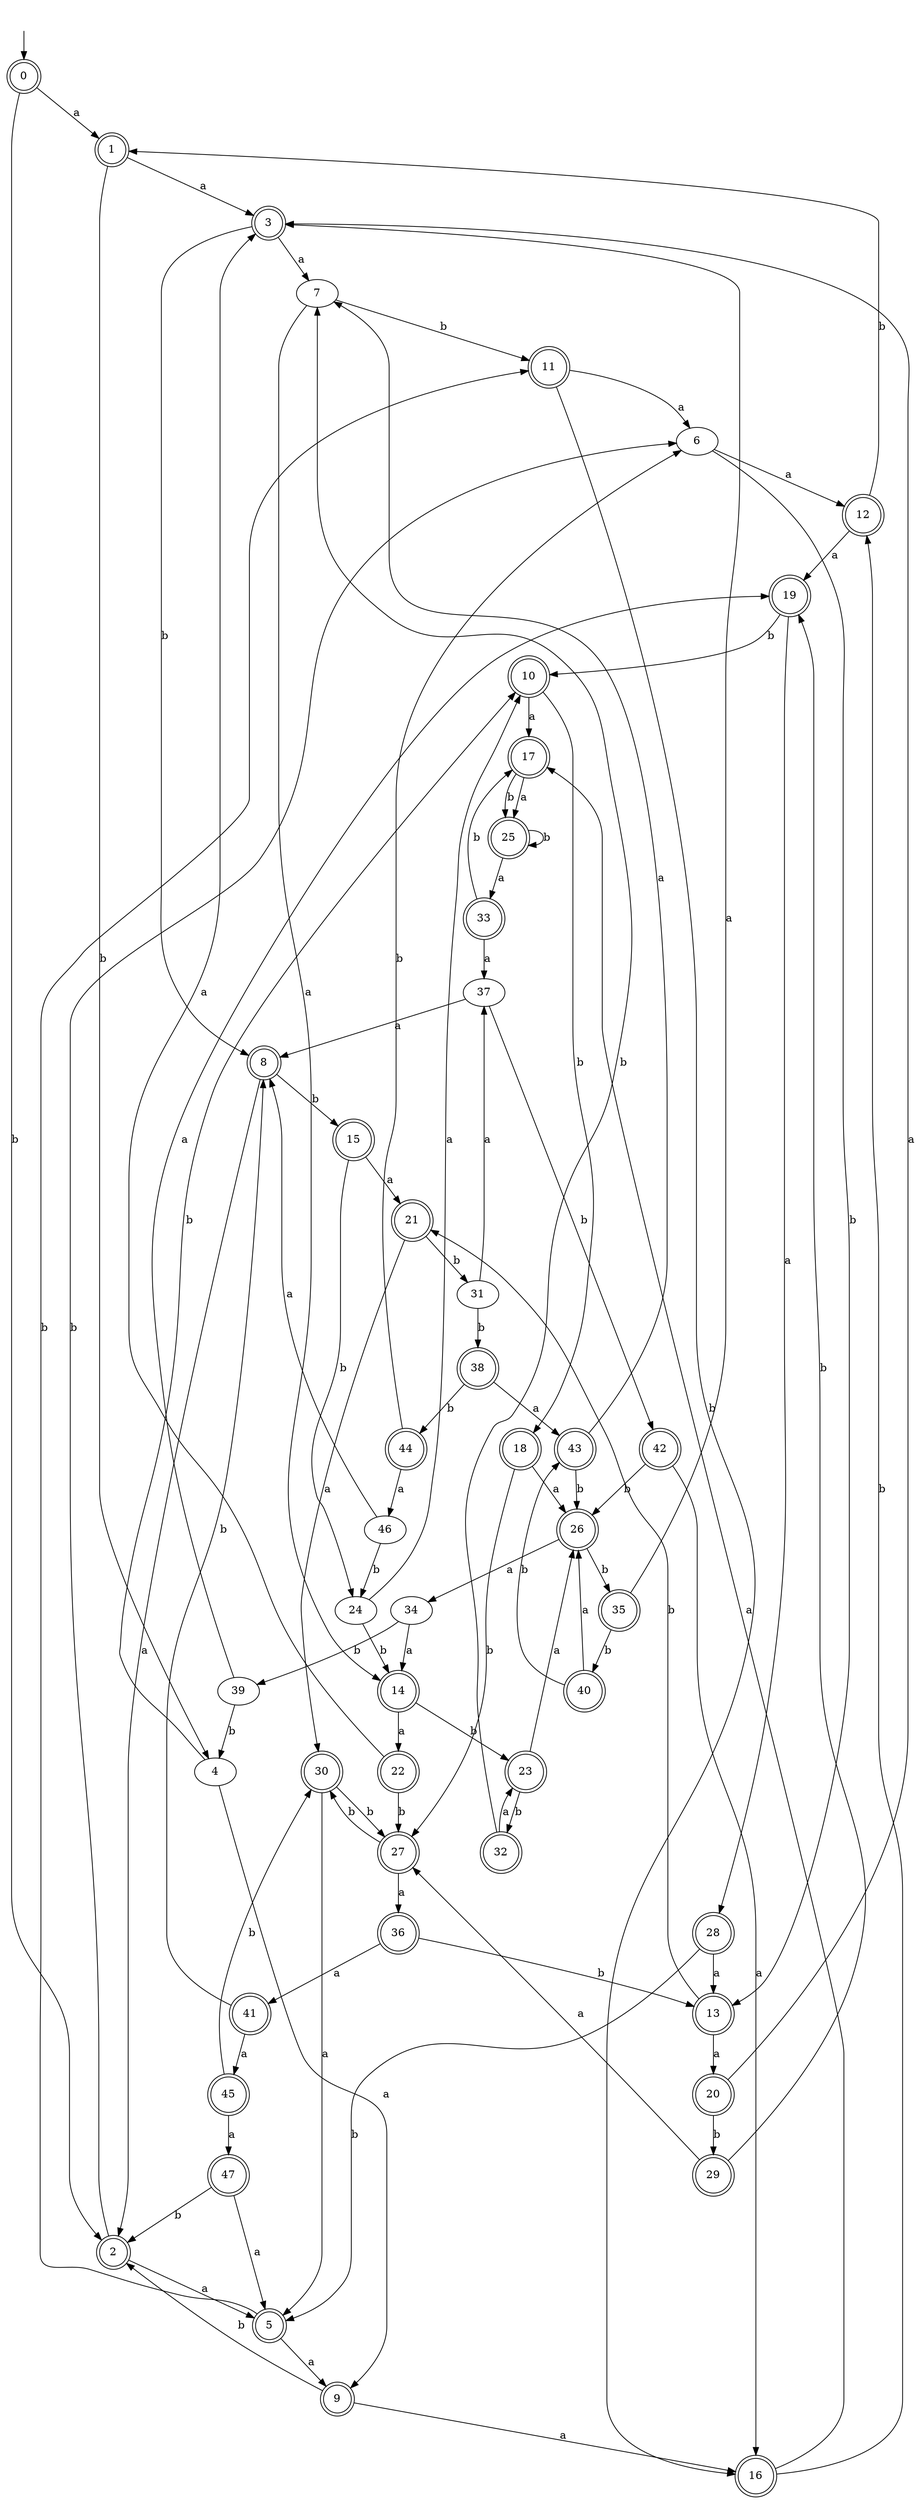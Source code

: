 digraph RandomDFA {
  __start0 [label="", shape=none];
  __start0 -> 0 [label=""];
  0 [shape=circle] [shape=doublecircle]
  0 -> 1 [label="a"]
  0 -> 2 [label="b"]
  1 [shape=doublecircle]
  1 -> 3 [label="a"]
  1 -> 4 [label="b"]
  2 [shape=doublecircle]
  2 -> 5 [label="a"]
  2 -> 6 [label="b"]
  3 [shape=doublecircle]
  3 -> 7 [label="a"]
  3 -> 8 [label="b"]
  4
  4 -> 9 [label="a"]
  4 -> 10 [label="b"]
  5 [shape=doublecircle]
  5 -> 9 [label="a"]
  5 -> 11 [label="b"]
  6
  6 -> 12 [label="a"]
  6 -> 13 [label="b"]
  7
  7 -> 14 [label="a"]
  7 -> 11 [label="b"]
  8 [shape=doublecircle]
  8 -> 2 [label="a"]
  8 -> 15 [label="b"]
  9 [shape=doublecircle]
  9 -> 16 [label="a"]
  9 -> 2 [label="b"]
  10 [shape=doublecircle]
  10 -> 17 [label="a"]
  10 -> 18 [label="b"]
  11 [shape=doublecircle]
  11 -> 6 [label="a"]
  11 -> 16 [label="b"]
  12 [shape=doublecircle]
  12 -> 19 [label="a"]
  12 -> 1 [label="b"]
  13 [shape=doublecircle]
  13 -> 20 [label="a"]
  13 -> 21 [label="b"]
  14 [shape=doublecircle]
  14 -> 22 [label="a"]
  14 -> 23 [label="b"]
  15 [shape=doublecircle]
  15 -> 21 [label="a"]
  15 -> 24 [label="b"]
  16 [shape=doublecircle]
  16 -> 17 [label="a"]
  16 -> 12 [label="b"]
  17 [shape=doublecircle]
  17 -> 25 [label="a"]
  17 -> 25 [label="b"]
  18 [shape=doublecircle]
  18 -> 26 [label="a"]
  18 -> 27 [label="b"]
  19 [shape=doublecircle]
  19 -> 28 [label="a"]
  19 -> 10 [label="b"]
  20 [shape=doublecircle]
  20 -> 3 [label="a"]
  20 -> 29 [label="b"]
  21 [shape=doublecircle]
  21 -> 30 [label="a"]
  21 -> 31 [label="b"]
  22 [shape=doublecircle]
  22 -> 3 [label="a"]
  22 -> 27 [label="b"]
  23 [shape=doublecircle]
  23 -> 26 [label="a"]
  23 -> 32 [label="b"]
  24
  24 -> 10 [label="a"]
  24 -> 14 [label="b"]
  25 [shape=doublecircle]
  25 -> 33 [label="a"]
  25 -> 25 [label="b"]
  26 [shape=doublecircle]
  26 -> 34 [label="a"]
  26 -> 35 [label="b"]
  27 [shape=doublecircle]
  27 -> 36 [label="a"]
  27 -> 30 [label="b"]
  28 [shape=doublecircle]
  28 -> 13 [label="a"]
  28 -> 5 [label="b"]
  29 [shape=doublecircle]
  29 -> 27 [label="a"]
  29 -> 19 [label="b"]
  30 [shape=doublecircle]
  30 -> 5 [label="a"]
  30 -> 27 [label="b"]
  31
  31 -> 37 [label="a"]
  31 -> 38 [label="b"]
  32 [shape=doublecircle]
  32 -> 23 [label="a"]
  32 -> 7 [label="b"]
  33 [shape=doublecircle]
  33 -> 37 [label="a"]
  33 -> 17 [label="b"]
  34
  34 -> 14 [label="a"]
  34 -> 39 [label="b"]
  35 [shape=doublecircle]
  35 -> 3 [label="a"]
  35 -> 40 [label="b"]
  36 [shape=doublecircle]
  36 -> 41 [label="a"]
  36 -> 13 [label="b"]
  37
  37 -> 8 [label="a"]
  37 -> 42 [label="b"]
  38 [shape=doublecircle]
  38 -> 43 [label="a"]
  38 -> 44 [label="b"]
  39
  39 -> 19 [label="a"]
  39 -> 4 [label="b"]
  40 [shape=doublecircle]
  40 -> 26 [label="a"]
  40 -> 43 [label="b"]
  41 [shape=doublecircle]
  41 -> 45 [label="a"]
  41 -> 8 [label="b"]
  42 [shape=doublecircle]
  42 -> 16 [label="a"]
  42 -> 26 [label="b"]
  43 [shape=doublecircle]
  43 -> 7 [label="a"]
  43 -> 26 [label="b"]
  44 [shape=doublecircle]
  44 -> 46 [label="a"]
  44 -> 6 [label="b"]
  45 [shape=doublecircle]
  45 -> 47 [label="a"]
  45 -> 30 [label="b"]
  46
  46 -> 8 [label="a"]
  46 -> 24 [label="b"]
  47 [shape=doublecircle]
  47 -> 5 [label="a"]
  47 -> 2 [label="b"]
}
